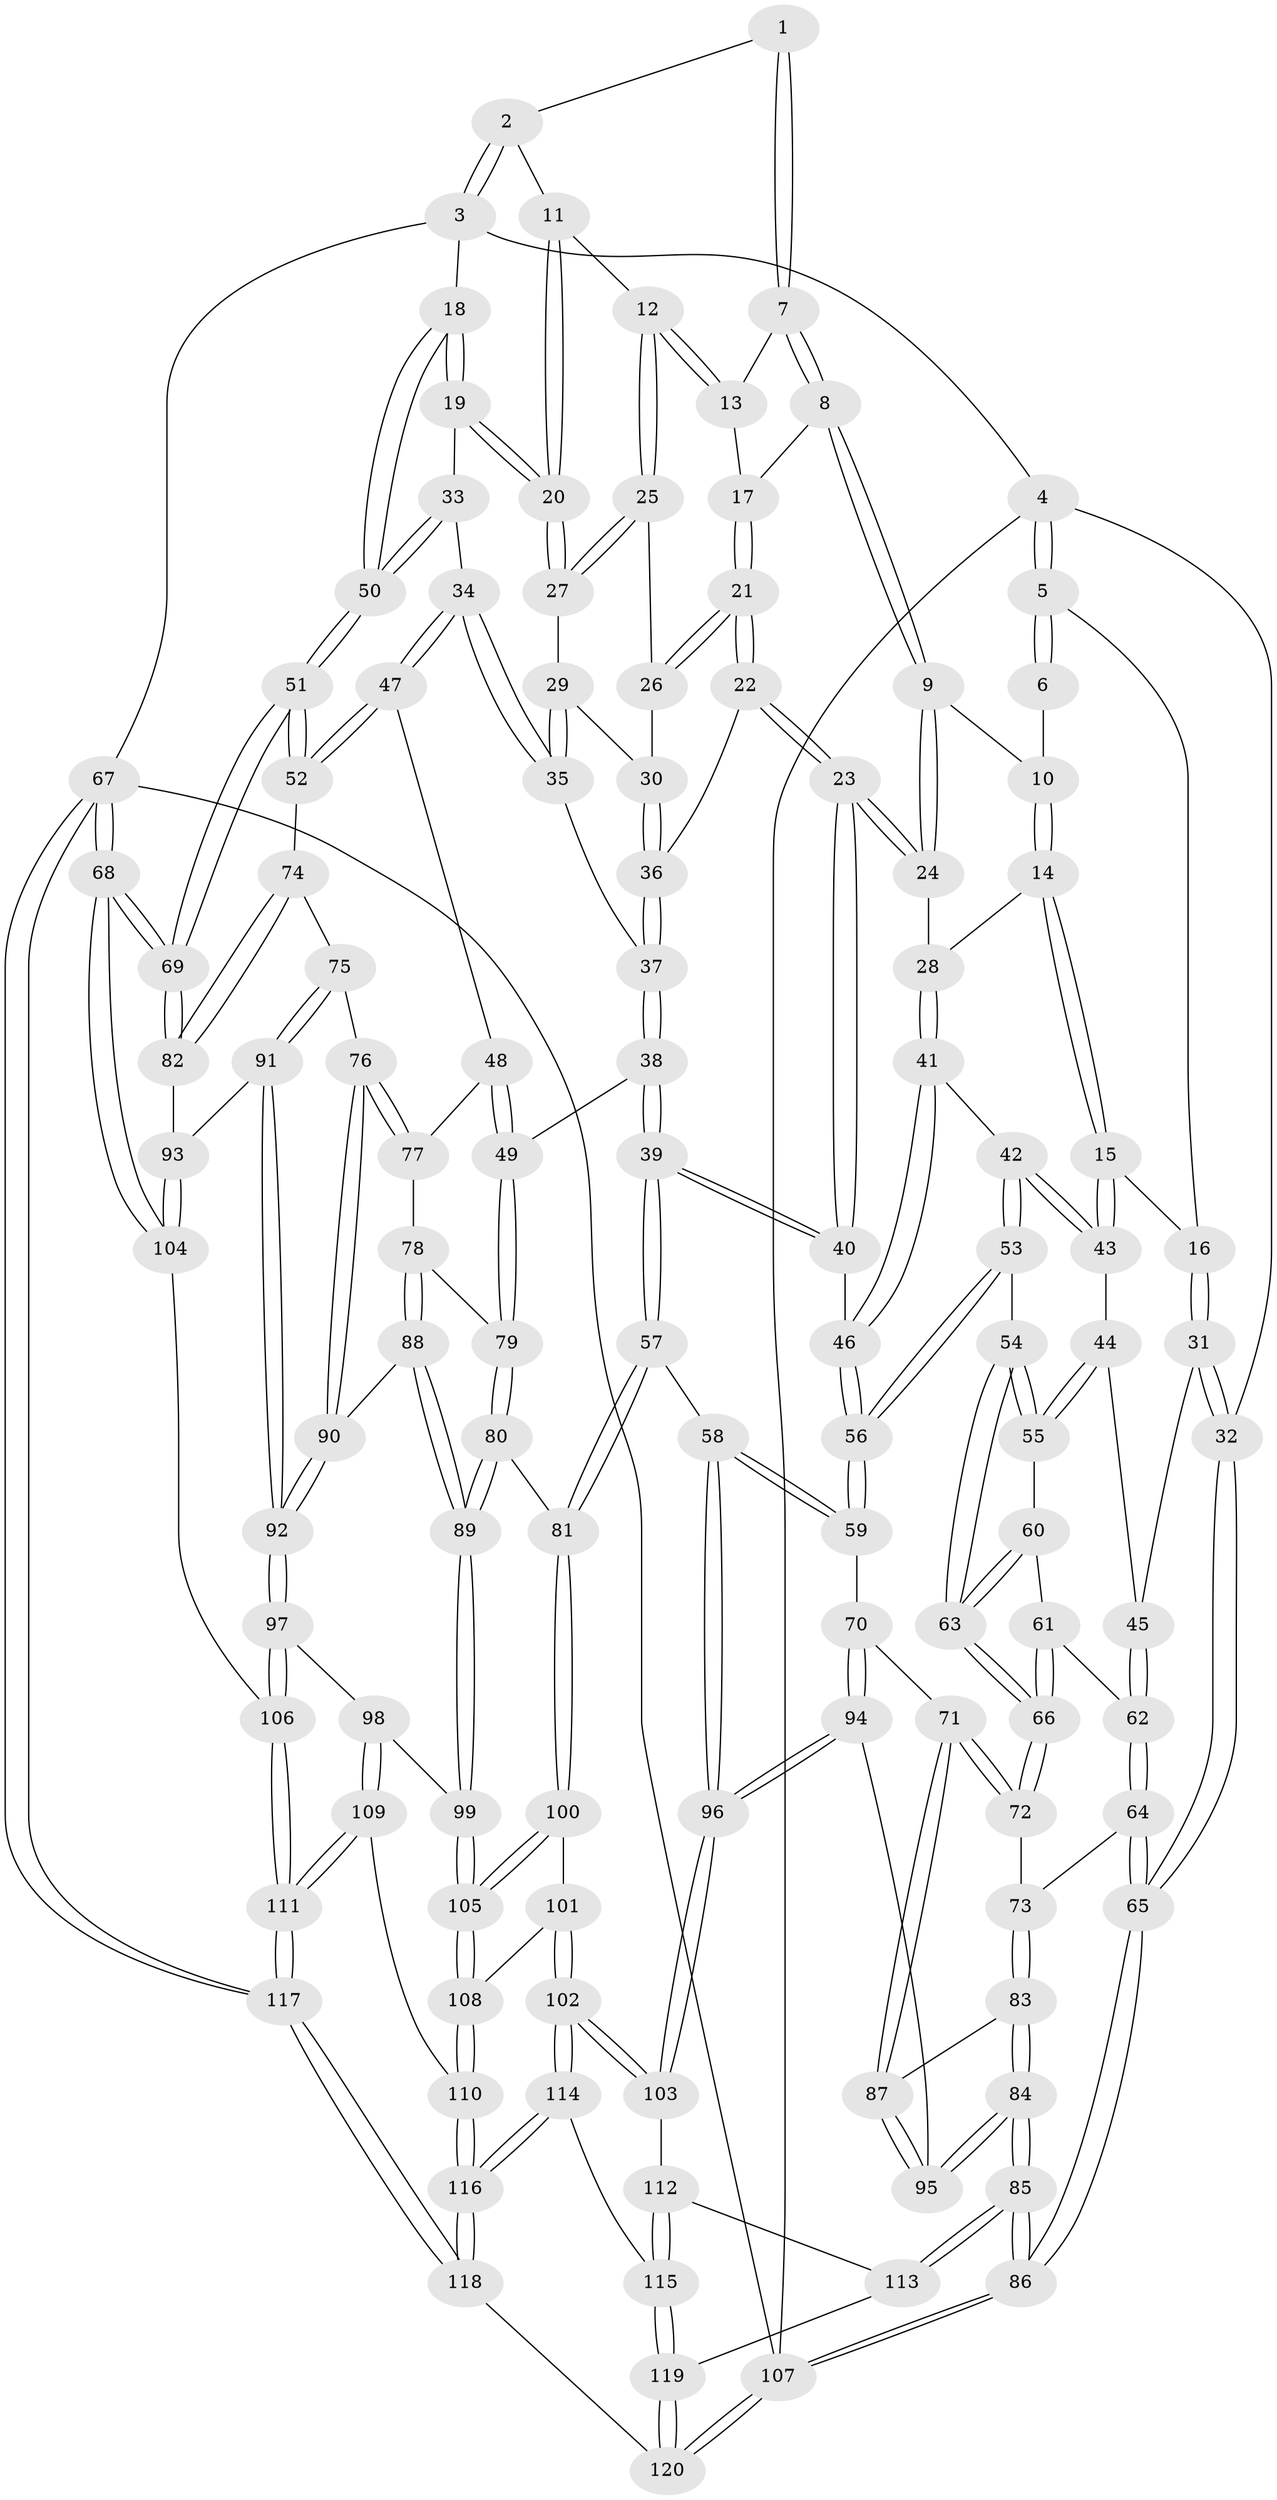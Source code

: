 // Generated by graph-tools (version 1.1) at 2025/38/03/09/25 02:38:32]
// undirected, 120 vertices, 297 edges
graph export_dot {
graph [start="1"]
  node [color=gray90,style=filled];
  1 [pos="+0.5569631447192496+0"];
  2 [pos="+0.8561296245265986+0"];
  3 [pos="+1+0"];
  4 [pos="+0+0"];
  5 [pos="+0.10448779097947822+0"];
  6 [pos="+0.3387723284235191+0"];
  7 [pos="+0.5596354056100593+0"];
  8 [pos="+0.4732934428378509+0.07448515274208191"];
  9 [pos="+0.4248228643195902+0.11816805718910454"];
  10 [pos="+0.35478088016154397+0"];
  11 [pos="+0.7475858478719822+0.04842802337867911"];
  12 [pos="+0.6562771827941895+0.09296465450488169"];
  13 [pos="+0.5810649456634203+0"];
  14 [pos="+0.276486859490747+0.1983908557921233"];
  15 [pos="+0.26316073413785185+0.19993339158303425"];
  16 [pos="+0.17808657359036795+0.11834227894843688"];
  17 [pos="+0.5431117981709559+0.1028989372355449"];
  18 [pos="+1+0"];
  19 [pos="+0.866976065132377+0.20168874310030532"];
  20 [pos="+0.7911553284527595+0.15430440204082627"];
  21 [pos="+0.5482935410785524+0.16010065572944032"];
  22 [pos="+0.537002879940353+0.1755932114772944"];
  23 [pos="+0.44276819512504045+0.2198509586389744"];
  24 [pos="+0.4175746290236045+0.20666449016128574"];
  25 [pos="+0.6560775157115556+0.09618155326247531"];
  26 [pos="+0.5863847233855515+0.14778656903469933"];
  27 [pos="+0.694858974654942+0.15008781671078752"];
  28 [pos="+0.34558696684862683+0.21245604792092818"];
  29 [pos="+0.6742228649041423+0.1919859906052016"];
  30 [pos="+0.6607680131659518+0.19697851901234947"];
  31 [pos="+0+0.2546172881408163"];
  32 [pos="+0+0.24685640122279454"];
  33 [pos="+0.8541921561224646+0.2497011831613812"];
  34 [pos="+0.8393434450129693+0.281099164110878"];
  35 [pos="+0.7236026817860096+0.2624434992985385"];
  36 [pos="+0.6173006411496104+0.24138404921562412"];
  37 [pos="+0.6272849377063539+0.3010278856687807"];
  38 [pos="+0.586619917184673+0.38318698242902816"];
  39 [pos="+0.5863403385720688+0.38324238625569906"];
  40 [pos="+0.48403756165192807+0.32195943776686836"];
  41 [pos="+0.3414020422671826+0.3467174277446005"];
  42 [pos="+0.29763660007674336+0.38222622465592265"];
  43 [pos="+0.22504460621884592+0.2622532370701425"];
  44 [pos="+0.14650268280506412+0.3257106430482058"];
  45 [pos="+0.10769794303434621+0.33449097025417884"];
  46 [pos="+0.4166209709838674+0.38330877779226913"];
  47 [pos="+0.8386941252183648+0.32627850587889856"];
  48 [pos="+0.7904767184605034+0.3872353064165058"];
  49 [pos="+0.6373406241535885+0.4048058103663384"];
  50 [pos="+1+0.3875589434318054"];
  51 [pos="+1+0.39283142518968306"];
  52 [pos="+0.9655899558629325+0.41933153606206697"];
  53 [pos="+0.29158567268950897+0.42093902462502447"];
  54 [pos="+0.24230834094792109+0.4309170962102186"];
  55 [pos="+0.22088796613597603+0.4099076547366791"];
  56 [pos="+0.3757798266078126+0.4849983218540825"];
  57 [pos="+0.4985137803856435+0.551596461810349"];
  58 [pos="+0.40352927850505294+0.5286886186992189"];
  59 [pos="+0.38357531775565995+0.5101370947380136"];
  60 [pos="+0.14853376270109284+0.44785169489126736"];
  61 [pos="+0.13905498734193258+0.4504206542458388"];
  62 [pos="+0.10941507997272769+0.4330566732251139"];
  63 [pos="+0.24074932672685773+0.4336937754807723"];
  64 [pos="+0.07432650967369472+0.48903844584255135"];
  65 [pos="+0+0.5333508337533552"];
  66 [pos="+0.205586708768125+0.5166840907203053"];
  67 [pos="+1+1"];
  68 [pos="+1+0.7537153136111897"];
  69 [pos="+1+0.5860846702542842"];
  70 [pos="+0.2531727633682909+0.5548074620589362"];
  71 [pos="+0.22197249312171755+0.545008634759415"];
  72 [pos="+0.2056063985860452+0.5174536328003109"];
  73 [pos="+0.10880096978727562+0.5314284507650404"];
  74 [pos="+0.9316644133035932+0.4976149614737647"];
  75 [pos="+0.8417236375327989+0.5322497785990257"];
  76 [pos="+0.8413841244456415+0.5320890126203"];
  77 [pos="+0.7917527880727913+0.4012328765480751"];
  78 [pos="+0.7121852552838135+0.5398382390781281"];
  79 [pos="+0.6808499014390073+0.5257719003230208"];
  80 [pos="+0.5794896762429194+0.5872160046634554"];
  81 [pos="+0.5253961365452601+0.592610588965739"];
  82 [pos="+0.972003213616559+0.5601676756407936"];
  83 [pos="+0.10482934819668842+0.5718731431773136"];
  84 [pos="+0+0.7411445881232198"];
  85 [pos="+0+0.7964284022939279"];
  86 [pos="+0+0.8315336421503343"];
  87 [pos="+0.18527727077132258+0.5958570440488896"];
  88 [pos="+0.7393054142025408+0.5710263836246909"];
  89 [pos="+0.712446109610579+0.6521884132741385"];
  90 [pos="+0.7474516361790192+0.569659621139931"];
  91 [pos="+0.8850119186424148+0.6403409281654637"];
  92 [pos="+0.8582998639042185+0.6740935138186127"];
  93 [pos="+0.9167962333294026+0.6361783841495904"];
  94 [pos="+0.2994852627084659+0.7107857719012303"];
  95 [pos="+0.17480004044792705+0.6638458122372974"];
  96 [pos="+0.312057097267172+0.7218841770360936"];
  97 [pos="+0.835474324781185+0.7167725301288033"];
  98 [pos="+0.8225396893443856+0.7213878009888964"];
  99 [pos="+0.7182293554686449+0.6842655300574768"];
  100 [pos="+0.5243636513456048+0.6151185130762548"];
  101 [pos="+0.47202803600183746+0.7205613241773746"];
  102 [pos="+0.4140510864168093+0.7710897131338051"];
  103 [pos="+0.31400269078776566+0.7268511569162674"];
  104 [pos="+1+0.756182999674987"];
  105 [pos="+0.6541758465319165+0.7408389349565236"];
  106 [pos="+0.9565610745457582+0.8077650741707096"];
  107 [pos="+0+1"];
  108 [pos="+0.6385496521887155+0.7949482798795389"];
  109 [pos="+0.7815159727291849+0.8307370319100974"];
  110 [pos="+0.6404934125488676+0.815288331795567"];
  111 [pos="+0.8501980524489889+0.9733060982257811"];
  112 [pos="+0.27970620830827+0.76458922555069"];
  113 [pos="+0.17670574518940046+0.8374749648628127"];
  114 [pos="+0.4432220041427023+0.8717502233982616"];
  115 [pos="+0.3089824295787472+0.9075511929597332"];
  116 [pos="+0.5513333781659479+1"];
  117 [pos="+0.8273272708954471+1"];
  118 [pos="+0.570068080330478+1"];
  119 [pos="+0.25017253808819595+0.9529020935631357"];
  120 [pos="+0.23679973234669038+1"];
  1 -- 2;
  1 -- 7;
  1 -- 7;
  2 -- 3;
  2 -- 3;
  2 -- 11;
  3 -- 4;
  3 -- 18;
  3 -- 67;
  4 -- 5;
  4 -- 5;
  4 -- 32;
  4 -- 107;
  5 -- 6;
  5 -- 6;
  5 -- 16;
  6 -- 10;
  7 -- 8;
  7 -- 8;
  7 -- 13;
  8 -- 9;
  8 -- 9;
  8 -- 17;
  9 -- 10;
  9 -- 24;
  9 -- 24;
  10 -- 14;
  10 -- 14;
  11 -- 12;
  11 -- 20;
  11 -- 20;
  12 -- 13;
  12 -- 13;
  12 -- 25;
  12 -- 25;
  13 -- 17;
  14 -- 15;
  14 -- 15;
  14 -- 28;
  15 -- 16;
  15 -- 43;
  15 -- 43;
  16 -- 31;
  16 -- 31;
  17 -- 21;
  17 -- 21;
  18 -- 19;
  18 -- 19;
  18 -- 50;
  18 -- 50;
  19 -- 20;
  19 -- 20;
  19 -- 33;
  20 -- 27;
  20 -- 27;
  21 -- 22;
  21 -- 22;
  21 -- 26;
  21 -- 26;
  22 -- 23;
  22 -- 23;
  22 -- 36;
  23 -- 24;
  23 -- 24;
  23 -- 40;
  23 -- 40;
  24 -- 28;
  25 -- 26;
  25 -- 27;
  25 -- 27;
  26 -- 30;
  27 -- 29;
  28 -- 41;
  28 -- 41;
  29 -- 30;
  29 -- 35;
  29 -- 35;
  30 -- 36;
  30 -- 36;
  31 -- 32;
  31 -- 32;
  31 -- 45;
  32 -- 65;
  32 -- 65;
  33 -- 34;
  33 -- 50;
  33 -- 50;
  34 -- 35;
  34 -- 35;
  34 -- 47;
  34 -- 47;
  35 -- 37;
  36 -- 37;
  36 -- 37;
  37 -- 38;
  37 -- 38;
  38 -- 39;
  38 -- 39;
  38 -- 49;
  39 -- 40;
  39 -- 40;
  39 -- 57;
  39 -- 57;
  40 -- 46;
  41 -- 42;
  41 -- 46;
  41 -- 46;
  42 -- 43;
  42 -- 43;
  42 -- 53;
  42 -- 53;
  43 -- 44;
  44 -- 45;
  44 -- 55;
  44 -- 55;
  45 -- 62;
  45 -- 62;
  46 -- 56;
  46 -- 56;
  47 -- 48;
  47 -- 52;
  47 -- 52;
  48 -- 49;
  48 -- 49;
  48 -- 77;
  49 -- 79;
  49 -- 79;
  50 -- 51;
  50 -- 51;
  51 -- 52;
  51 -- 52;
  51 -- 69;
  51 -- 69;
  52 -- 74;
  53 -- 54;
  53 -- 56;
  53 -- 56;
  54 -- 55;
  54 -- 55;
  54 -- 63;
  54 -- 63;
  55 -- 60;
  56 -- 59;
  56 -- 59;
  57 -- 58;
  57 -- 81;
  57 -- 81;
  58 -- 59;
  58 -- 59;
  58 -- 96;
  58 -- 96;
  59 -- 70;
  60 -- 61;
  60 -- 63;
  60 -- 63;
  61 -- 62;
  61 -- 66;
  61 -- 66;
  62 -- 64;
  62 -- 64;
  63 -- 66;
  63 -- 66;
  64 -- 65;
  64 -- 65;
  64 -- 73;
  65 -- 86;
  65 -- 86;
  66 -- 72;
  66 -- 72;
  67 -- 68;
  67 -- 68;
  67 -- 117;
  67 -- 117;
  67 -- 107;
  68 -- 69;
  68 -- 69;
  68 -- 104;
  68 -- 104;
  69 -- 82;
  69 -- 82;
  70 -- 71;
  70 -- 94;
  70 -- 94;
  71 -- 72;
  71 -- 72;
  71 -- 87;
  71 -- 87;
  72 -- 73;
  73 -- 83;
  73 -- 83;
  74 -- 75;
  74 -- 82;
  74 -- 82;
  75 -- 76;
  75 -- 91;
  75 -- 91;
  76 -- 77;
  76 -- 77;
  76 -- 90;
  76 -- 90;
  77 -- 78;
  78 -- 79;
  78 -- 88;
  78 -- 88;
  79 -- 80;
  79 -- 80;
  80 -- 81;
  80 -- 89;
  80 -- 89;
  81 -- 100;
  81 -- 100;
  82 -- 93;
  83 -- 84;
  83 -- 84;
  83 -- 87;
  84 -- 85;
  84 -- 85;
  84 -- 95;
  84 -- 95;
  85 -- 86;
  85 -- 86;
  85 -- 113;
  85 -- 113;
  86 -- 107;
  86 -- 107;
  87 -- 95;
  87 -- 95;
  88 -- 89;
  88 -- 89;
  88 -- 90;
  89 -- 99;
  89 -- 99;
  90 -- 92;
  90 -- 92;
  91 -- 92;
  91 -- 92;
  91 -- 93;
  92 -- 97;
  92 -- 97;
  93 -- 104;
  93 -- 104;
  94 -- 95;
  94 -- 96;
  94 -- 96;
  96 -- 103;
  96 -- 103;
  97 -- 98;
  97 -- 106;
  97 -- 106;
  98 -- 99;
  98 -- 109;
  98 -- 109;
  99 -- 105;
  99 -- 105;
  100 -- 101;
  100 -- 105;
  100 -- 105;
  101 -- 102;
  101 -- 102;
  101 -- 108;
  102 -- 103;
  102 -- 103;
  102 -- 114;
  102 -- 114;
  103 -- 112;
  104 -- 106;
  105 -- 108;
  105 -- 108;
  106 -- 111;
  106 -- 111;
  107 -- 120;
  107 -- 120;
  108 -- 110;
  108 -- 110;
  109 -- 110;
  109 -- 111;
  109 -- 111;
  110 -- 116;
  110 -- 116;
  111 -- 117;
  111 -- 117;
  112 -- 113;
  112 -- 115;
  112 -- 115;
  113 -- 119;
  114 -- 115;
  114 -- 116;
  114 -- 116;
  115 -- 119;
  115 -- 119;
  116 -- 118;
  116 -- 118;
  117 -- 118;
  117 -- 118;
  118 -- 120;
  119 -- 120;
  119 -- 120;
}
